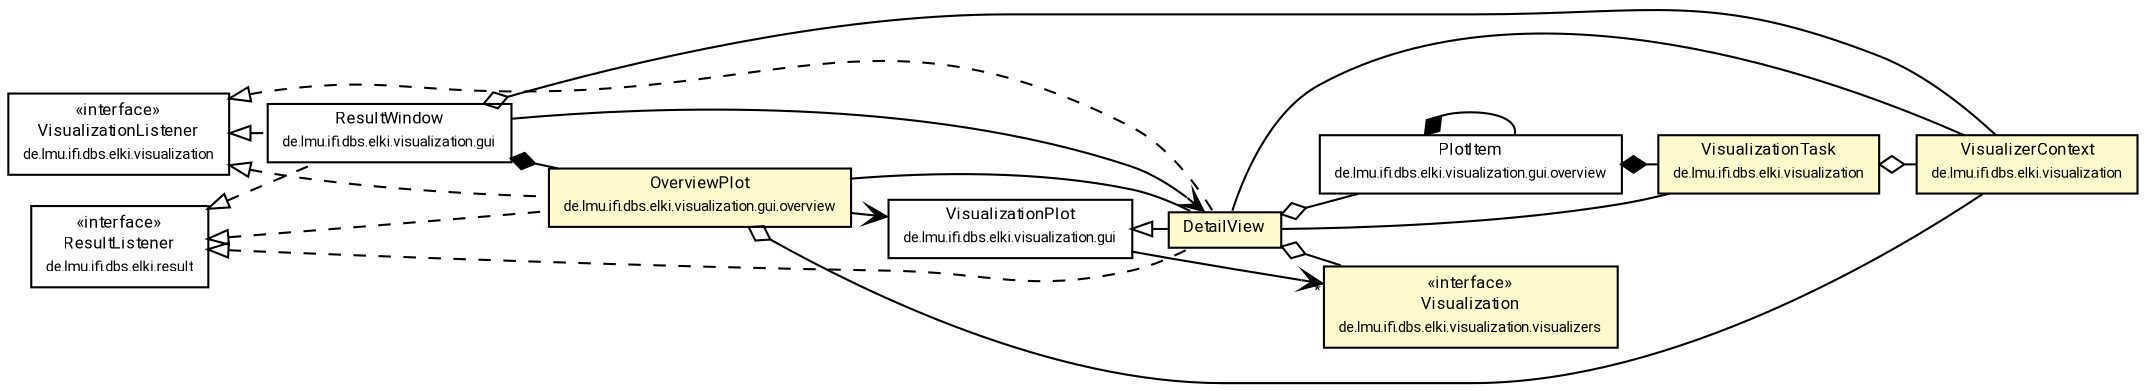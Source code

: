 #!/usr/local/bin/dot
#
# Class diagram 
# Generated by UMLGraph version R5_7_2-60-g0e99a6 (http://www.spinellis.gr/umlgraph/)
#

digraph G {
	graph [fontnames="svg"]
	edge [fontname="Roboto",fontsize=7,labelfontname="Roboto",labelfontsize=7,color="black"];
	node [fontname="Roboto",fontcolor="black",fontsize=8,shape=plaintext,margin=0,width=0,height=0];
	nodesep=0.15;
	ranksep=0.25;
	rankdir=LR;
	// de.lmu.ifi.dbs.elki.visualization.VisualizationListener
	c3276754 [label=<<table title="de.lmu.ifi.dbs.elki.visualization.VisualizationListener" border="0" cellborder="1" cellspacing="0" cellpadding="2" href="../../VisualizationListener.html" target="_parent">
		<tr><td><table border="0" cellspacing="0" cellpadding="1">
		<tr><td align="center" balign="center"> &#171;interface&#187; </td></tr>
		<tr><td align="center" balign="center"> <font face="Roboto">VisualizationListener</font> </td></tr>
		<tr><td align="center" balign="center"> <font face="Roboto" point-size="7.0">de.lmu.ifi.dbs.elki.visualization</font> </td></tr>
		</table></td></tr>
		</table>>, URL="../../VisualizationListener.html"];
	// de.lmu.ifi.dbs.elki.visualization.VisualizerContext
	c3276760 [label=<<table title="de.lmu.ifi.dbs.elki.visualization.VisualizerContext" border="0" cellborder="1" cellspacing="0" cellpadding="2" bgcolor="LemonChiffon" href="../../VisualizerContext.html" target="_parent">
		<tr><td><table border="0" cellspacing="0" cellpadding="1">
		<tr><td align="center" balign="center"> <font face="Roboto">VisualizerContext</font> </td></tr>
		<tr><td align="center" balign="center"> <font face="Roboto" point-size="7.0">de.lmu.ifi.dbs.elki.visualization</font> </td></tr>
		</table></td></tr>
		</table>>, URL="../../VisualizerContext.html"];
	// de.lmu.ifi.dbs.elki.visualization.gui.VisualizationPlot
	c3276822 [label=<<table title="de.lmu.ifi.dbs.elki.visualization.gui.VisualizationPlot" border="0" cellborder="1" cellspacing="0" cellpadding="2" href="../VisualizationPlot.html" target="_parent">
		<tr><td><table border="0" cellspacing="0" cellpadding="1">
		<tr><td align="center" balign="center"> <font face="Roboto">VisualizationPlot</font> </td></tr>
		<tr><td align="center" balign="center"> <font face="Roboto" point-size="7.0">de.lmu.ifi.dbs.elki.visualization.gui</font> </td></tr>
		</table></td></tr>
		</table>>, URL="../VisualizationPlot.html"];
	// de.lmu.ifi.dbs.elki.visualization.gui.ResultWindow
	c3276823 [label=<<table title="de.lmu.ifi.dbs.elki.visualization.gui.ResultWindow" border="0" cellborder="1" cellspacing="0" cellpadding="2" href="../ResultWindow.html" target="_parent">
		<tr><td><table border="0" cellspacing="0" cellpadding="1">
		<tr><td align="center" balign="center"> <font face="Roboto">ResultWindow</font> </td></tr>
		<tr><td align="center" balign="center"> <font face="Roboto" point-size="7.0">de.lmu.ifi.dbs.elki.visualization.gui</font> </td></tr>
		</table></td></tr>
		</table>>, URL="../ResultWindow.html"];
	// de.lmu.ifi.dbs.elki.visualization.gui.overview.OverviewPlot
	c3276826 [label=<<table title="de.lmu.ifi.dbs.elki.visualization.gui.overview.OverviewPlot" border="0" cellborder="1" cellspacing="0" cellpadding="2" bgcolor="LemonChiffon" href="../overview/OverviewPlot.html" target="_parent">
		<tr><td><table border="0" cellspacing="0" cellpadding="1">
		<tr><td align="center" balign="center"> <font face="Roboto">OverviewPlot</font> </td></tr>
		<tr><td align="center" balign="center"> <font face="Roboto" point-size="7.0">de.lmu.ifi.dbs.elki.visualization.gui.overview</font> </td></tr>
		</table></td></tr>
		</table>>, URL="../overview/OverviewPlot.html"];
	// de.lmu.ifi.dbs.elki.visualization.gui.overview.PlotItem
	c3276828 [label=<<table title="de.lmu.ifi.dbs.elki.visualization.gui.overview.PlotItem" border="0" cellborder="1" cellspacing="0" cellpadding="2" href="../overview/PlotItem.html" target="_parent">
		<tr><td><table border="0" cellspacing="0" cellpadding="1">
		<tr><td align="center" balign="center"> <font face="Roboto">PlotItem</font> </td></tr>
		<tr><td align="center" balign="center"> <font face="Roboto" point-size="7.0">de.lmu.ifi.dbs.elki.visualization.gui.overview</font> </td></tr>
		</table></td></tr>
		</table>>, URL="../overview/PlotItem.html"];
	// de.lmu.ifi.dbs.elki.visualization.gui.detail.DetailView
	c3276832 [label=<<table title="de.lmu.ifi.dbs.elki.visualization.gui.detail.DetailView" border="0" cellborder="1" cellspacing="0" cellpadding="2" bgcolor="lemonChiffon" href="DetailView.html" target="_parent">
		<tr><td><table border="0" cellspacing="0" cellpadding="1">
		<tr><td align="center" balign="center"> <font face="Roboto">DetailView</font> </td></tr>
		</table></td></tr>
		</table>>, URL="DetailView.html"];
	// de.lmu.ifi.dbs.elki.visualization.VisualizationTask
	c3276863 [label=<<table title="de.lmu.ifi.dbs.elki.visualization.VisualizationTask" border="0" cellborder="1" cellspacing="0" cellpadding="2" bgcolor="LemonChiffon" href="../../VisualizationTask.html" target="_parent">
		<tr><td><table border="0" cellspacing="0" cellpadding="1">
		<tr><td align="center" balign="center"> <font face="Roboto">VisualizationTask</font> </td></tr>
		<tr><td align="center" balign="center"> <font face="Roboto" point-size="7.0">de.lmu.ifi.dbs.elki.visualization</font> </td></tr>
		</table></td></tr>
		</table>>, URL="../../VisualizationTask.html"];
	// de.lmu.ifi.dbs.elki.visualization.visualizers.Visualization
	c3276982 [label=<<table title="de.lmu.ifi.dbs.elki.visualization.visualizers.Visualization" border="0" cellborder="1" cellspacing="0" cellpadding="2" bgcolor="LemonChiffon" href="../../visualizers/Visualization.html" target="_parent">
		<tr><td><table border="0" cellspacing="0" cellpadding="1">
		<tr><td align="center" balign="center"> &#171;interface&#187; </td></tr>
		<tr><td align="center" balign="center"> <font face="Roboto">Visualization</font> </td></tr>
		<tr><td align="center" balign="center"> <font face="Roboto" point-size="7.0">de.lmu.ifi.dbs.elki.visualization.visualizers</font> </td></tr>
		</table></td></tr>
		</table>>, URL="../../visualizers/Visualization.html"];
	// de.lmu.ifi.dbs.elki.result.ResultListener
	c3277652 [label=<<table title="de.lmu.ifi.dbs.elki.result.ResultListener" border="0" cellborder="1" cellspacing="0" cellpadding="2" href="../../../result/ResultListener.html" target="_parent">
		<tr><td><table border="0" cellspacing="0" cellpadding="1">
		<tr><td align="center" balign="center"> &#171;interface&#187; </td></tr>
		<tr><td align="center" balign="center"> <font face="Roboto">ResultListener</font> </td></tr>
		<tr><td align="center" balign="center"> <font face="Roboto" point-size="7.0">de.lmu.ifi.dbs.elki.result</font> </td></tr>
		</table></td></tr>
		</table>>, URL="../../../result/ResultListener.html"];
	// de.lmu.ifi.dbs.elki.visualization.gui.ResultWindow implements de.lmu.ifi.dbs.elki.result.ResultListener
	c3277652 -> c3276823 [arrowtail=empty,style=dashed,dir=back,weight=9];
	// de.lmu.ifi.dbs.elki.visualization.gui.ResultWindow implements de.lmu.ifi.dbs.elki.visualization.VisualizationListener
	c3276754 -> c3276823 [arrowtail=empty,style=dashed,dir=back,weight=9];
	// de.lmu.ifi.dbs.elki.visualization.gui.ResultWindow composed de.lmu.ifi.dbs.elki.visualization.gui.overview.OverviewPlot
	c3276823 -> c3276826 [arrowhead=none,arrowtail=diamond,dir=back,weight=6];
	// de.lmu.ifi.dbs.elki.visualization.gui.ResultWindow has de.lmu.ifi.dbs.elki.visualization.VisualizerContext
	c3276823 -> c3276760 [arrowhead=none,arrowtail=ediamond,dir=back,weight=4];
	// de.lmu.ifi.dbs.elki.visualization.gui.ResultWindow navassoc de.lmu.ifi.dbs.elki.visualization.gui.detail.DetailView
	c3276823 -> c3276832 [arrowhead=open,weight=1];
	// de.lmu.ifi.dbs.elki.visualization.gui.overview.OverviewPlot implements de.lmu.ifi.dbs.elki.result.ResultListener
	c3277652 -> c3276826 [arrowtail=empty,style=dashed,dir=back,weight=9];
	// de.lmu.ifi.dbs.elki.visualization.gui.overview.OverviewPlot implements de.lmu.ifi.dbs.elki.visualization.VisualizationListener
	c3276754 -> c3276826 [arrowtail=empty,style=dashed,dir=back,weight=9];
	// de.lmu.ifi.dbs.elki.visualization.gui.overview.OverviewPlot has de.lmu.ifi.dbs.elki.visualization.VisualizerContext
	c3276826 -> c3276760 [arrowhead=none,arrowtail=ediamond,dir=back,weight=4];
	// de.lmu.ifi.dbs.elki.visualization.gui.overview.OverviewPlot assoc de.lmu.ifi.dbs.elki.visualization.gui.detail.DetailView
	c3276826 -> c3276832 [arrowhead=none,weight=2];
	// de.lmu.ifi.dbs.elki.visualization.gui.overview.PlotItem composed de.lmu.ifi.dbs.elki.visualization.VisualizationTask
	c3276828 -> c3276863 [arrowhead=none,arrowtail=diamond,dir=back,weight=6];
	// de.lmu.ifi.dbs.elki.visualization.gui.overview.PlotItem composed de.lmu.ifi.dbs.elki.visualization.gui.overview.PlotItem
	c3276828 -> c3276828 [arrowhead=none,arrowtail=diamond,dir=back,weight=6];
	// de.lmu.ifi.dbs.elki.visualization.gui.detail.DetailView extends de.lmu.ifi.dbs.elki.visualization.gui.VisualizationPlot
	c3276822 -> c3276832 [arrowtail=empty,dir=back,weight=10];
	// de.lmu.ifi.dbs.elki.visualization.gui.detail.DetailView implements de.lmu.ifi.dbs.elki.result.ResultListener
	c3277652 -> c3276832 [arrowtail=empty,style=dashed,dir=back,weight=9];
	// de.lmu.ifi.dbs.elki.visualization.gui.detail.DetailView implements de.lmu.ifi.dbs.elki.visualization.VisualizationListener
	c3276754 -> c3276832 [arrowtail=empty,style=dashed,dir=back,weight=9];
	// de.lmu.ifi.dbs.elki.visualization.gui.detail.DetailView has de.lmu.ifi.dbs.elki.visualization.visualizers.Visualization
	c3276832 -> c3276982 [arrowhead=none,arrowtail=ediamond,dir=back,weight=4];
	// de.lmu.ifi.dbs.elki.visualization.gui.detail.DetailView has de.lmu.ifi.dbs.elki.visualization.gui.overview.PlotItem
	c3276832 -> c3276828 [arrowhead=none,arrowtail=ediamond,dir=back,weight=4];
	// de.lmu.ifi.dbs.elki.visualization.gui.detail.DetailView assoc de.lmu.ifi.dbs.elki.visualization.VisualizerContext
	c3276832 -> c3276760 [arrowhead=none,weight=2];
	// de.lmu.ifi.dbs.elki.visualization.gui.detail.DetailView assoc de.lmu.ifi.dbs.elki.visualization.VisualizationTask
	c3276832 -> c3276863 [arrowhead=none,weight=2];
	// de.lmu.ifi.dbs.elki.visualization.VisualizationTask has de.lmu.ifi.dbs.elki.visualization.VisualizerContext
	c3276863 -> c3276760 [arrowhead=none,arrowtail=ediamond,dir=back,weight=4];
	// de.lmu.ifi.dbs.elki.visualization.gui.VisualizationPlot navassoc de.lmu.ifi.dbs.elki.visualization.visualizers.Visualization
	c3276822 -> c3276982 [arrowhead=open,weight=1,headlabel="*"];
	// de.lmu.ifi.dbs.elki.visualization.gui.overview.OverviewPlot navassoc de.lmu.ifi.dbs.elki.visualization.gui.VisualizationPlot
	c3276826 -> c3276822 [arrowhead=open,weight=1];
}

